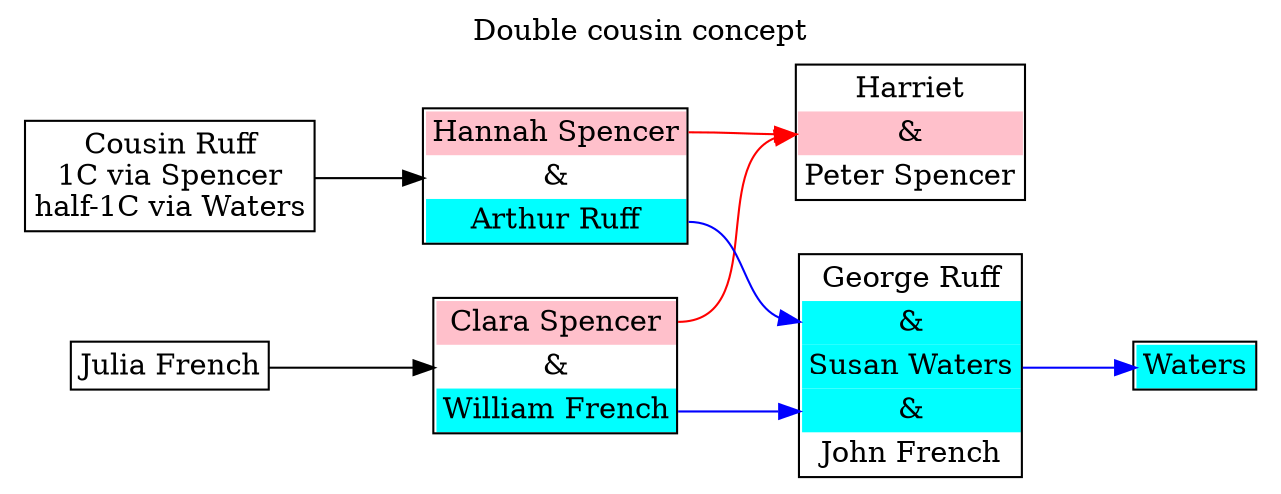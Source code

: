 digraph family {
node [shape=plaintext];
rankdir=LR;
labelloc="t";
label="Double cousin concept";
f2 [label=<
<table cellpadding="3" border="1" cellspacing="0" cellborder="0">
<tr><td port="h1">George Ruff</td></tr>
<tr><td port="u1" bgcolor="cyan">&amp;</td></tr>
<tr><td port="w" bgcolor="cyan">Susan Waters</td></tr>
<tr><td port="u" bgcolor="cyan">&amp;</td></tr>
<tr><td port="h">John French</td></tr>
</table>>];
f3 [label=<
<table cellpadding="3" border="1" cellspacing="0" cellborder="0">
<tr><td port="w" bgcolor="pink">Clara Spencer</td></tr>
<tr><td port="u">&amp;</td></tr>
<tr><td port="h" bgcolor="cyan">William French</td></tr>
</table>>];
f6 [label=<
<table cellpadding="3" border="1" cellspacing="0" cellborder="0">
<tr><td port="w">Harriet</td></tr>
<tr><td port="u" bgcolor="pink">&amp;</td></tr>
<tr><td port="h">Peter Spencer</td></tr>
</table>>];
f8 [label=<
<table cellpadding="3" border="1" cellspacing="0" cellborder="0">
<tr><td port="w" bgcolor="pink">Hannah Spencer</td></tr>
<tr><td port="u">&amp;</td></tr>
<tr><td port="h" bgcolor="cyan">Arthur Ruff</td></tr>
</table>>];
i7 [label=<
<table cellpadding="3" border="1" cellspacing="0" cellborder="0">
<tr><td port="i">Julia French</td></tr>
</table>>];
i19 [label=<
<table cellpadding="3" border="1" cellspacing="0" cellborder="0">
<tr><td port="i">Cousin Ruff<br/>1C via Spencer<br/>half-1C via Waters</td></tr>
</table>>];
i20 [label=<
<table cellpadding="3" border="1" cellspacing="0" cellborder="0">
<tr><td port="i" bgcolor="cyan">Waters</td></tr>
</table>>];
f3:h -> f2:u [color=blue];
f8:h -> f2:u1 [color=blue];
f3:w -> f6:u [color=red];
i7:i -> f3:u;
f8:w -> f6:u [color=red];
i19:i -> f8:u;
f2:w -> i20:i [color=blue];
}
